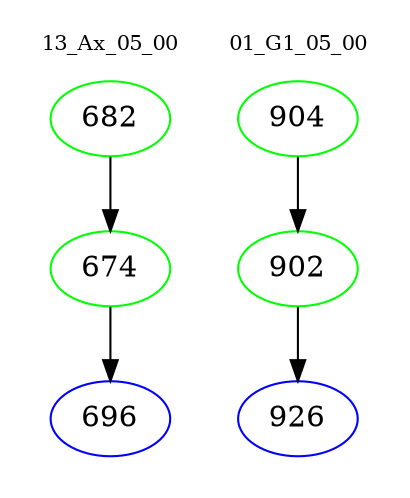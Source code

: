 digraph{
subgraph cluster_0 {
color = white
label = "13_Ax_05_00";
fontsize=10;
T0_682 [label="682", color="green"]
T0_682 -> T0_674 [color="black"]
T0_674 [label="674", color="green"]
T0_674 -> T0_696 [color="black"]
T0_696 [label="696", color="blue"]
}
subgraph cluster_1 {
color = white
label = "01_G1_05_00";
fontsize=10;
T1_904 [label="904", color="green"]
T1_904 -> T1_902 [color="black"]
T1_902 [label="902", color="green"]
T1_902 -> T1_926 [color="black"]
T1_926 [label="926", color="blue"]
}
}
